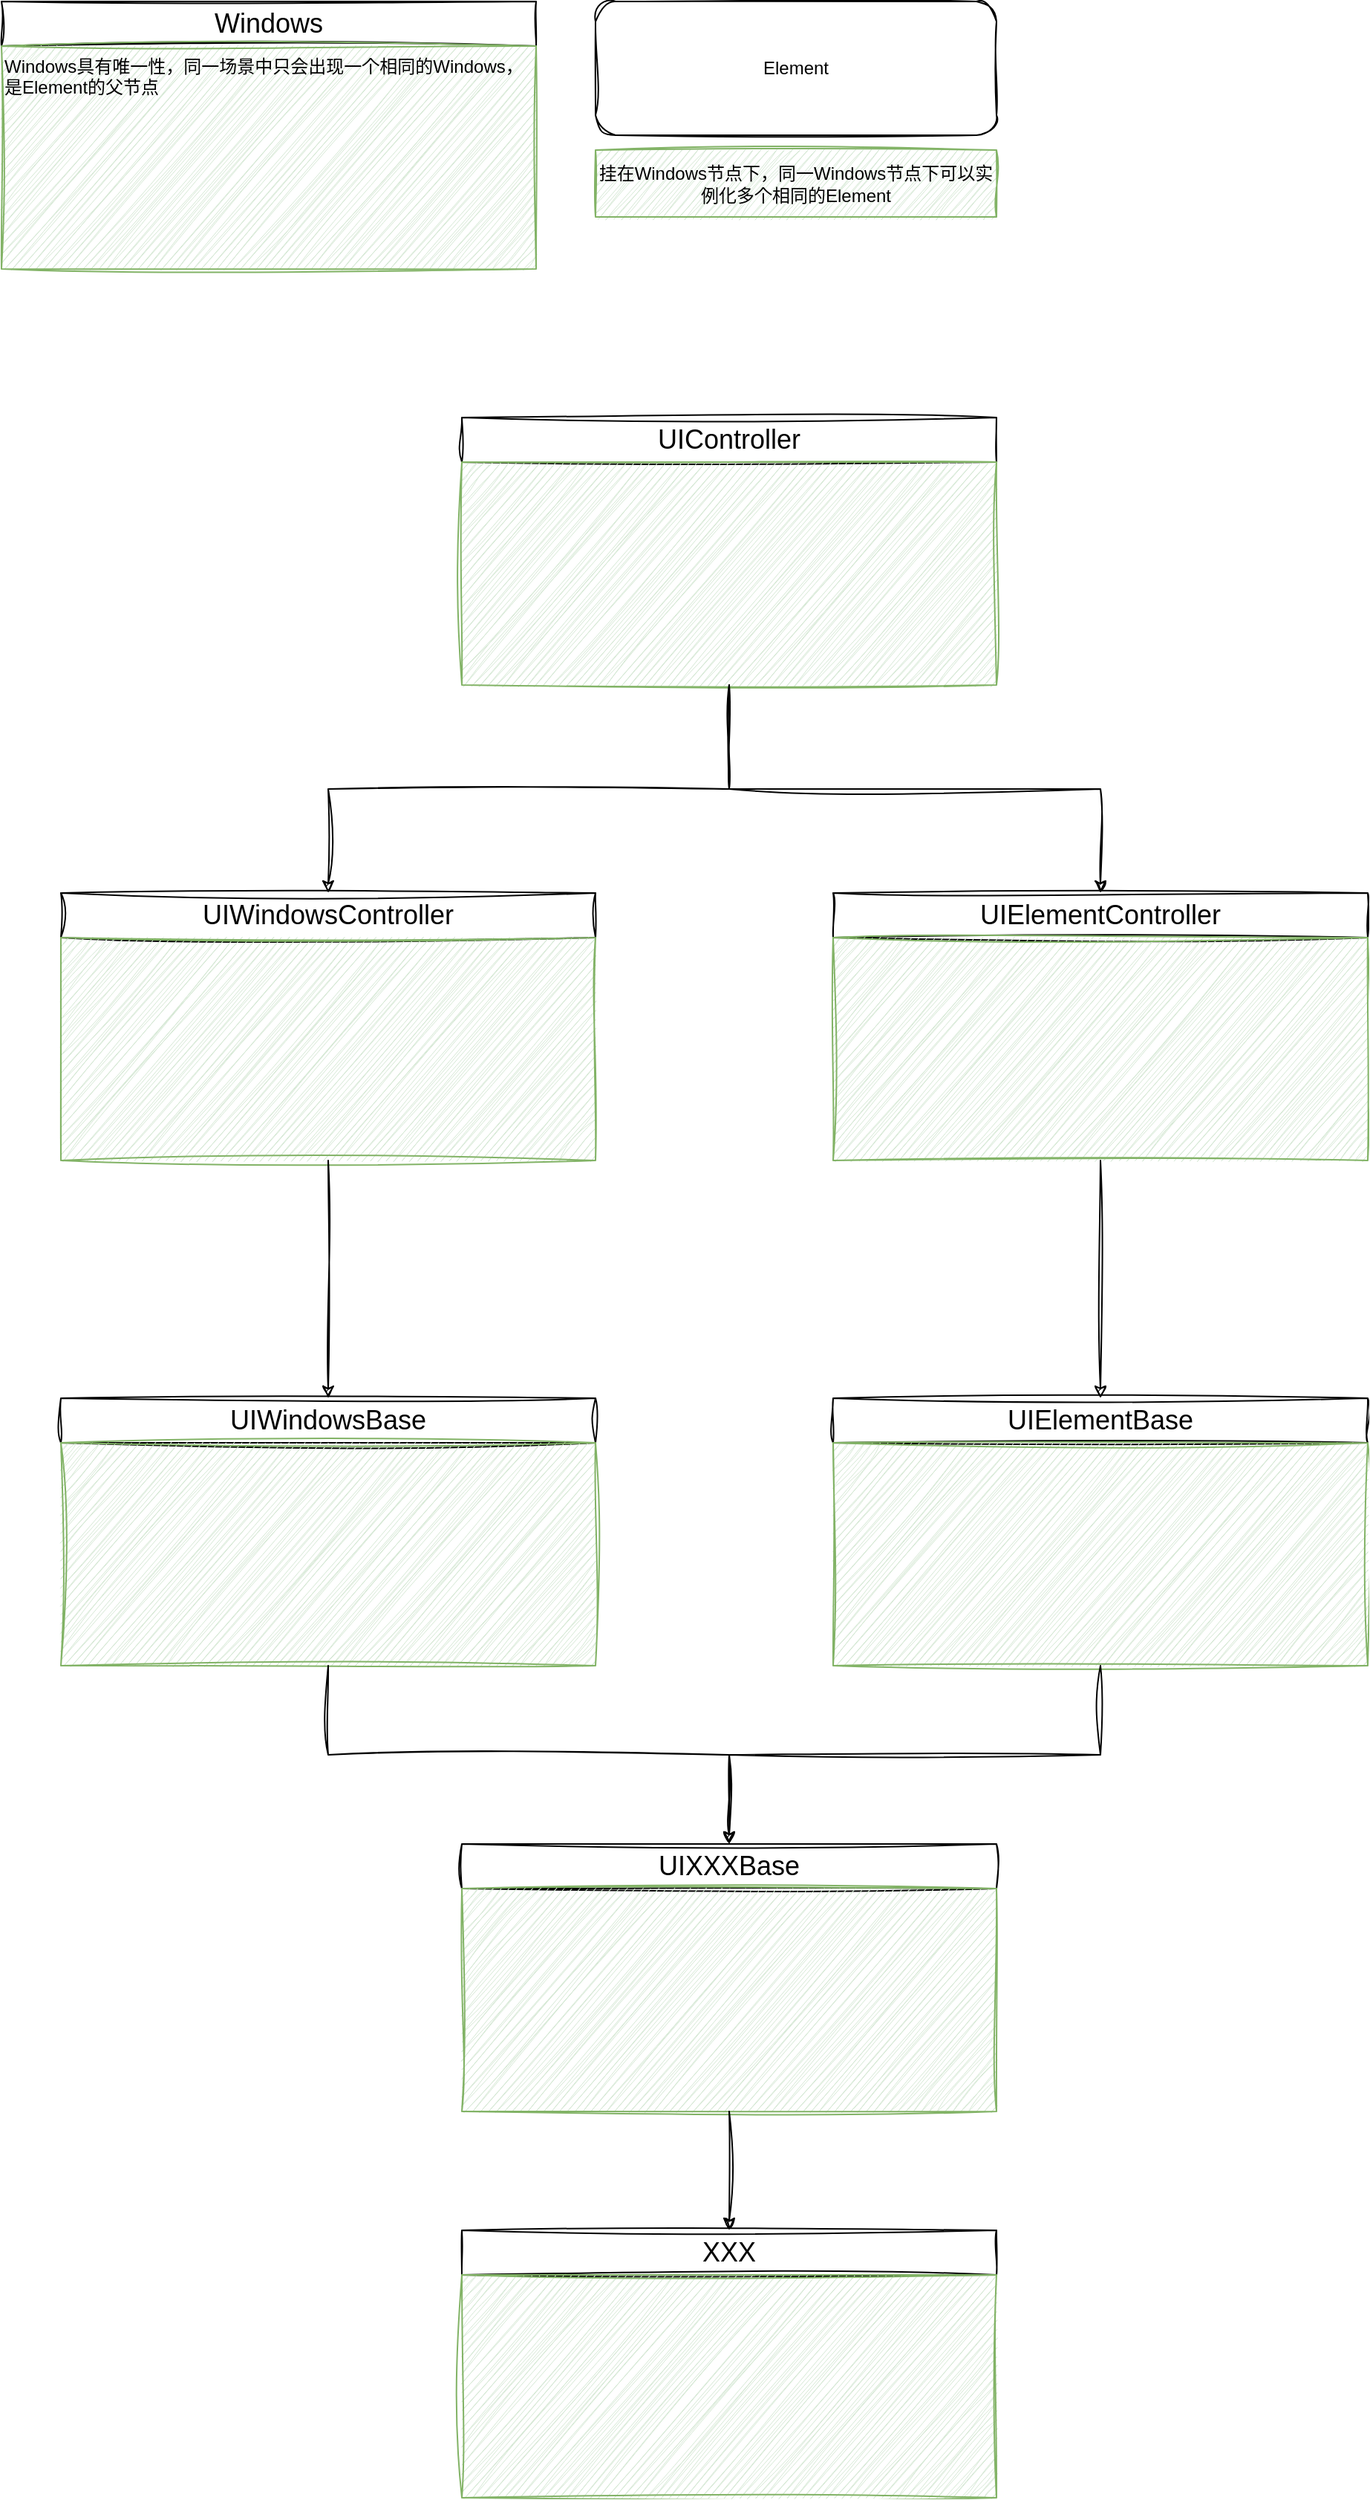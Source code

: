 <mxfile version="21.2.8" type="device">
  <diagram name="第 1 页" id="s6cc_0az6zxcbwSCdAaa">
    <mxGraphModel dx="2058" dy="1188" grid="1" gridSize="10" guides="1" tooltips="1" connect="1" arrows="1" fold="1" page="1" pageScale="1" pageWidth="1169" pageHeight="827" math="0" shadow="0">
      <root>
        <mxCell id="0" />
        <mxCell id="1" parent="0" />
        <mxCell id="MHei3bvgVRC7fwBIfpMX-2" value="Element" style="rounded=1;whiteSpace=wrap;html=1;sketch=1;curveFitting=1;jiggle=2;" parent="1" vertex="1">
          <mxGeometry x="440" y="80" width="270" height="90" as="geometry" />
        </mxCell>
        <mxCell id="MHei3bvgVRC7fwBIfpMX-5" value="挂在Windows节点下，同一Windows节点下可以实例化多&lt;span style=&quot;&quot;&gt;个相同的Element&lt;/span&gt;" style="text;html=1;strokeColor=#82b366;fillColor=#d5e8d4;align=center;verticalAlign=middle;whiteSpace=wrap;rounded=0;sketch=1;curveFitting=1;jiggle=2;" parent="1" vertex="1">
          <mxGeometry x="440" y="180" width="270" height="45" as="geometry" />
        </mxCell>
        <mxCell id="PJdw-kfrfu6QBhbZgV0M-2" value="" style="group;sketch=1;curveFitting=1;jiggle=2;" parent="1" vertex="1" connectable="0">
          <mxGeometry x="40" y="80" width="360" height="180" as="geometry" />
        </mxCell>
        <mxCell id="MHei3bvgVRC7fwBIfpMX-1" value="&lt;font style=&quot;font-size: 18px;&quot;&gt;Windows&lt;br&gt;&lt;/font&gt;" style="rounded=0;whiteSpace=wrap;html=1;sketch=1;curveFitting=1;jiggle=2;" parent="PJdw-kfrfu6QBhbZgV0M-2" vertex="1">
          <mxGeometry width="360" height="30" as="geometry" />
        </mxCell>
        <mxCell id="MHei3bvgVRC7fwBIfpMX-6" value="&lt;span style=&quot;color: rgb(0, 0, 0); font-family: Helvetica; font-size: 12px; font-style: normal; font-variant-ligatures: normal; font-variant-caps: normal; font-weight: 400; letter-spacing: normal; orphans: 2; text-indent: 0px; text-transform: none; widows: 2; word-spacing: 0px; -webkit-text-stroke-width: 0px; text-decoration-thickness: initial; text-decoration-style: initial; text-decoration-color: initial; float: none; display: inline !important;&quot;&gt;Windows具有唯一性，同一场景中只会出现一个相同的Windows，&lt;br&gt;是Element的父节点&lt;/span&gt;" style="text;html=1;strokeColor=#82b366;fillColor=#d5e8d4;align=left;verticalAlign=top;whiteSpace=wrap;rounded=0;labelBackgroundColor=none;sketch=1;curveFitting=1;jiggle=2;" parent="PJdw-kfrfu6QBhbZgV0M-2" vertex="1">
          <mxGeometry y="30" width="360" height="150" as="geometry" />
        </mxCell>
        <mxCell id="PJdw-kfrfu6QBhbZgV0M-3" value="" style="group;sketch=1;curveFitting=1;jiggle=2;" parent="1" vertex="1" connectable="0">
          <mxGeometry x="350" y="360" width="360" height="180" as="geometry" />
        </mxCell>
        <mxCell id="PJdw-kfrfu6QBhbZgV0M-4" value="&lt;font style=&quot;font-size: 18px;&quot;&gt;UIController&lt;br&gt;&lt;/font&gt;" style="rounded=0;whiteSpace=wrap;html=1;sketch=1;curveFitting=1;jiggle=2;" parent="PJdw-kfrfu6QBhbZgV0M-3" vertex="1">
          <mxGeometry width="360" height="30" as="geometry" />
        </mxCell>
        <mxCell id="PJdw-kfrfu6QBhbZgV0M-5" value="" style="text;html=1;strokeColor=#82b366;fillColor=#d5e8d4;align=left;verticalAlign=top;whiteSpace=wrap;rounded=0;labelBackgroundColor=none;sketch=1;curveFitting=1;jiggle=2;" parent="PJdw-kfrfu6QBhbZgV0M-3" vertex="1">
          <mxGeometry y="30" width="360" height="150" as="geometry" />
        </mxCell>
        <mxCell id="PJdw-kfrfu6QBhbZgV0M-6" value="" style="group;sketch=1;curveFitting=1;jiggle=2;" parent="1" vertex="1" connectable="0">
          <mxGeometry x="80" y="680" width="360" height="180" as="geometry" />
        </mxCell>
        <mxCell id="PJdw-kfrfu6QBhbZgV0M-7" value="&lt;font style=&quot;font-size: 18px;&quot;&gt;UIWindowsController&lt;br&gt;&lt;/font&gt;" style="rounded=0;whiteSpace=wrap;html=1;sketch=1;curveFitting=1;jiggle=2;" parent="PJdw-kfrfu6QBhbZgV0M-6" vertex="1">
          <mxGeometry width="360" height="30" as="geometry" />
        </mxCell>
        <mxCell id="PJdw-kfrfu6QBhbZgV0M-8" value="" style="text;html=1;strokeColor=#82b366;fillColor=#d5e8d4;align=left;verticalAlign=top;whiteSpace=wrap;rounded=0;labelBackgroundColor=none;sketch=1;curveFitting=1;jiggle=2;" parent="PJdw-kfrfu6QBhbZgV0M-6" vertex="1">
          <mxGeometry y="30" width="360" height="150" as="geometry" />
        </mxCell>
        <mxCell id="PJdw-kfrfu6QBhbZgV0M-9" value="" style="group;sketch=1;curveFitting=1;jiggle=2;" parent="1" vertex="1" connectable="0">
          <mxGeometry x="600" y="680" width="360" height="180" as="geometry" />
        </mxCell>
        <mxCell id="PJdw-kfrfu6QBhbZgV0M-10" value="&lt;font style=&quot;font-size: 18px;&quot;&gt;UIElementController&lt;br&gt;&lt;/font&gt;" style="rounded=0;whiteSpace=wrap;html=1;sketch=1;curveFitting=1;jiggle=2;" parent="PJdw-kfrfu6QBhbZgV0M-9" vertex="1">
          <mxGeometry width="360" height="30" as="geometry" />
        </mxCell>
        <mxCell id="PJdw-kfrfu6QBhbZgV0M-11" value="" style="text;html=1;strokeColor=#82b366;fillColor=#d5e8d4;align=left;verticalAlign=top;whiteSpace=wrap;rounded=0;labelBackgroundColor=none;sketch=1;curveFitting=1;jiggle=2;" parent="PJdw-kfrfu6QBhbZgV0M-9" vertex="1">
          <mxGeometry y="30" width="360" height="150" as="geometry" />
        </mxCell>
        <mxCell id="6OL6psm6zyIdl8JdU4K_-2" style="edgeStyle=orthogonalEdgeStyle;rounded=0;sketch=1;hachureGap=4;jiggle=2;curveFitting=1;orthogonalLoop=1;jettySize=auto;html=1;entryX=0.5;entryY=0;entryDx=0;entryDy=0;fontFamily=Architects Daughter;fontSource=https%3A%2F%2Ffonts.googleapis.com%2Fcss%3Ffamily%3DArchitects%2BDaughter;fontSize=16;" edge="1" parent="1" source="PJdw-kfrfu6QBhbZgV0M-5" target="PJdw-kfrfu6QBhbZgV0M-7">
          <mxGeometry relative="1" as="geometry" />
        </mxCell>
        <mxCell id="6OL6psm6zyIdl8JdU4K_-3" style="edgeStyle=orthogonalEdgeStyle;rounded=0;sketch=1;hachureGap=4;jiggle=2;curveFitting=1;orthogonalLoop=1;jettySize=auto;html=1;fontFamily=Architects Daughter;fontSource=https%3A%2F%2Ffonts.googleapis.com%2Fcss%3Ffamily%3DArchitects%2BDaughter;fontSize=16;" edge="1" parent="1" source="PJdw-kfrfu6QBhbZgV0M-5" target="PJdw-kfrfu6QBhbZgV0M-10">
          <mxGeometry relative="1" as="geometry" />
        </mxCell>
        <mxCell id="6OL6psm6zyIdl8JdU4K_-4" value="" style="group;sketch=1;curveFitting=1;jiggle=2;" vertex="1" connectable="0" parent="1">
          <mxGeometry x="80" y="1020" width="360" height="180" as="geometry" />
        </mxCell>
        <mxCell id="6OL6psm6zyIdl8JdU4K_-5" value="&lt;font style=&quot;font-size: 18px;&quot;&gt;UIWindowsBase&lt;br&gt;&lt;/font&gt;" style="rounded=0;whiteSpace=wrap;html=1;sketch=1;curveFitting=1;jiggle=2;" vertex="1" parent="6OL6psm6zyIdl8JdU4K_-4">
          <mxGeometry width="360" height="30" as="geometry" />
        </mxCell>
        <mxCell id="6OL6psm6zyIdl8JdU4K_-6" value="" style="text;html=1;strokeColor=#82b366;fillColor=#d5e8d4;align=left;verticalAlign=top;whiteSpace=wrap;rounded=0;labelBackgroundColor=none;sketch=1;curveFitting=1;jiggle=2;" vertex="1" parent="6OL6psm6zyIdl8JdU4K_-4">
          <mxGeometry y="30" width="360" height="150" as="geometry" />
        </mxCell>
        <mxCell id="6OL6psm6zyIdl8JdU4K_-7" value="" style="group;sketch=1;curveFitting=1;jiggle=2;" vertex="1" connectable="0" parent="1">
          <mxGeometry x="600" y="1020" width="360" height="180" as="geometry" />
        </mxCell>
        <mxCell id="6OL6psm6zyIdl8JdU4K_-8" value="&lt;font style=&quot;font-size: 18px;&quot;&gt;UIElementBase&lt;br&gt;&lt;/font&gt;" style="rounded=0;whiteSpace=wrap;html=1;sketch=1;curveFitting=1;jiggle=2;" vertex="1" parent="6OL6psm6zyIdl8JdU4K_-7">
          <mxGeometry width="360" height="30" as="geometry" />
        </mxCell>
        <mxCell id="6OL6psm6zyIdl8JdU4K_-9" value="" style="text;html=1;strokeColor=#82b366;fillColor=#d5e8d4;align=left;verticalAlign=top;whiteSpace=wrap;rounded=0;labelBackgroundColor=none;sketch=1;curveFitting=1;jiggle=2;" vertex="1" parent="6OL6psm6zyIdl8JdU4K_-7">
          <mxGeometry y="30" width="360" height="150" as="geometry" />
        </mxCell>
        <mxCell id="6OL6psm6zyIdl8JdU4K_-10" style="edgeStyle=orthogonalEdgeStyle;rounded=0;sketch=1;hachureGap=4;jiggle=2;curveFitting=1;orthogonalLoop=1;jettySize=auto;html=1;fontFamily=Architects Daughter;fontSource=https%3A%2F%2Ffonts.googleapis.com%2Fcss%3Ffamily%3DArchitects%2BDaughter;fontSize=16;" edge="1" parent="1" source="PJdw-kfrfu6QBhbZgV0M-8" target="6OL6psm6zyIdl8JdU4K_-5">
          <mxGeometry relative="1" as="geometry" />
        </mxCell>
        <mxCell id="6OL6psm6zyIdl8JdU4K_-12" style="edgeStyle=orthogonalEdgeStyle;rounded=0;sketch=1;hachureGap=4;jiggle=2;curveFitting=1;orthogonalLoop=1;jettySize=auto;html=1;fontFamily=Architects Daughter;fontSource=https%3A%2F%2Ffonts.googleapis.com%2Fcss%3Ffamily%3DArchitects%2BDaughter;fontSize=16;" edge="1" parent="1" source="PJdw-kfrfu6QBhbZgV0M-11" target="6OL6psm6zyIdl8JdU4K_-8">
          <mxGeometry relative="1" as="geometry" />
        </mxCell>
        <mxCell id="6OL6psm6zyIdl8JdU4K_-13" value="" style="group;sketch=1;curveFitting=1;jiggle=2;" vertex="1" connectable="0" parent="1">
          <mxGeometry x="350" y="1320" width="360" height="180" as="geometry" />
        </mxCell>
        <mxCell id="6OL6psm6zyIdl8JdU4K_-14" value="&lt;font style=&quot;font-size: 18px;&quot;&gt;UIXXXBase&lt;br&gt;&lt;/font&gt;" style="rounded=0;whiteSpace=wrap;html=1;sketch=1;curveFitting=1;jiggle=2;" vertex="1" parent="6OL6psm6zyIdl8JdU4K_-13">
          <mxGeometry width="360" height="30" as="geometry" />
        </mxCell>
        <mxCell id="6OL6psm6zyIdl8JdU4K_-15" value="" style="text;html=1;strokeColor=#82b366;fillColor=#d5e8d4;align=left;verticalAlign=top;whiteSpace=wrap;rounded=0;labelBackgroundColor=none;sketch=1;curveFitting=1;jiggle=2;" vertex="1" parent="6OL6psm6zyIdl8JdU4K_-13">
          <mxGeometry y="30" width="360" height="150" as="geometry" />
        </mxCell>
        <mxCell id="6OL6psm6zyIdl8JdU4K_-19" style="edgeStyle=orthogonalEdgeStyle;rounded=0;sketch=1;hachureGap=4;jiggle=2;curveFitting=1;orthogonalLoop=1;jettySize=auto;html=1;fontFamily=Architects Daughter;fontSource=https%3A%2F%2Ffonts.googleapis.com%2Fcss%3Ffamily%3DArchitects%2BDaughter;fontSize=16;" edge="1" parent="1" source="6OL6psm6zyIdl8JdU4K_-6" target="6OL6psm6zyIdl8JdU4K_-14">
          <mxGeometry relative="1" as="geometry" />
        </mxCell>
        <mxCell id="6OL6psm6zyIdl8JdU4K_-20" style="edgeStyle=orthogonalEdgeStyle;rounded=0;sketch=1;hachureGap=4;jiggle=2;curveFitting=1;orthogonalLoop=1;jettySize=auto;html=1;entryX=0.5;entryY=0;entryDx=0;entryDy=0;fontFamily=Architects Daughter;fontSource=https%3A%2F%2Ffonts.googleapis.com%2Fcss%3Ffamily%3DArchitects%2BDaughter;fontSize=16;" edge="1" parent="1" source="6OL6psm6zyIdl8JdU4K_-9" target="6OL6psm6zyIdl8JdU4K_-14">
          <mxGeometry relative="1" as="geometry" />
        </mxCell>
        <mxCell id="6OL6psm6zyIdl8JdU4K_-21" value="" style="group;sketch=1;curveFitting=1;jiggle=2;" vertex="1" connectable="0" parent="1">
          <mxGeometry x="350" y="1580" width="360" height="180" as="geometry" />
        </mxCell>
        <mxCell id="6OL6psm6zyIdl8JdU4K_-22" value="&lt;font style=&quot;font-size: 18px;&quot;&gt;XXX&lt;br&gt;&lt;/font&gt;" style="rounded=0;whiteSpace=wrap;html=1;sketch=1;curveFitting=1;jiggle=2;" vertex="1" parent="6OL6psm6zyIdl8JdU4K_-21">
          <mxGeometry width="360" height="30" as="geometry" />
        </mxCell>
        <mxCell id="6OL6psm6zyIdl8JdU4K_-23" value="" style="text;html=1;strokeColor=#82b366;fillColor=#d5e8d4;align=left;verticalAlign=top;whiteSpace=wrap;rounded=0;labelBackgroundColor=none;sketch=1;curveFitting=1;jiggle=2;" vertex="1" parent="6OL6psm6zyIdl8JdU4K_-21">
          <mxGeometry y="30" width="360" height="150" as="geometry" />
        </mxCell>
        <mxCell id="6OL6psm6zyIdl8JdU4K_-24" style="edgeStyle=orthogonalEdgeStyle;rounded=0;sketch=1;hachureGap=4;jiggle=2;curveFitting=1;orthogonalLoop=1;jettySize=auto;html=1;fontFamily=Architects Daughter;fontSource=https%3A%2F%2Ffonts.googleapis.com%2Fcss%3Ffamily%3DArchitects%2BDaughter;fontSize=16;" edge="1" parent="1" source="6OL6psm6zyIdl8JdU4K_-15" target="6OL6psm6zyIdl8JdU4K_-22">
          <mxGeometry relative="1" as="geometry" />
        </mxCell>
      </root>
    </mxGraphModel>
  </diagram>
</mxfile>
